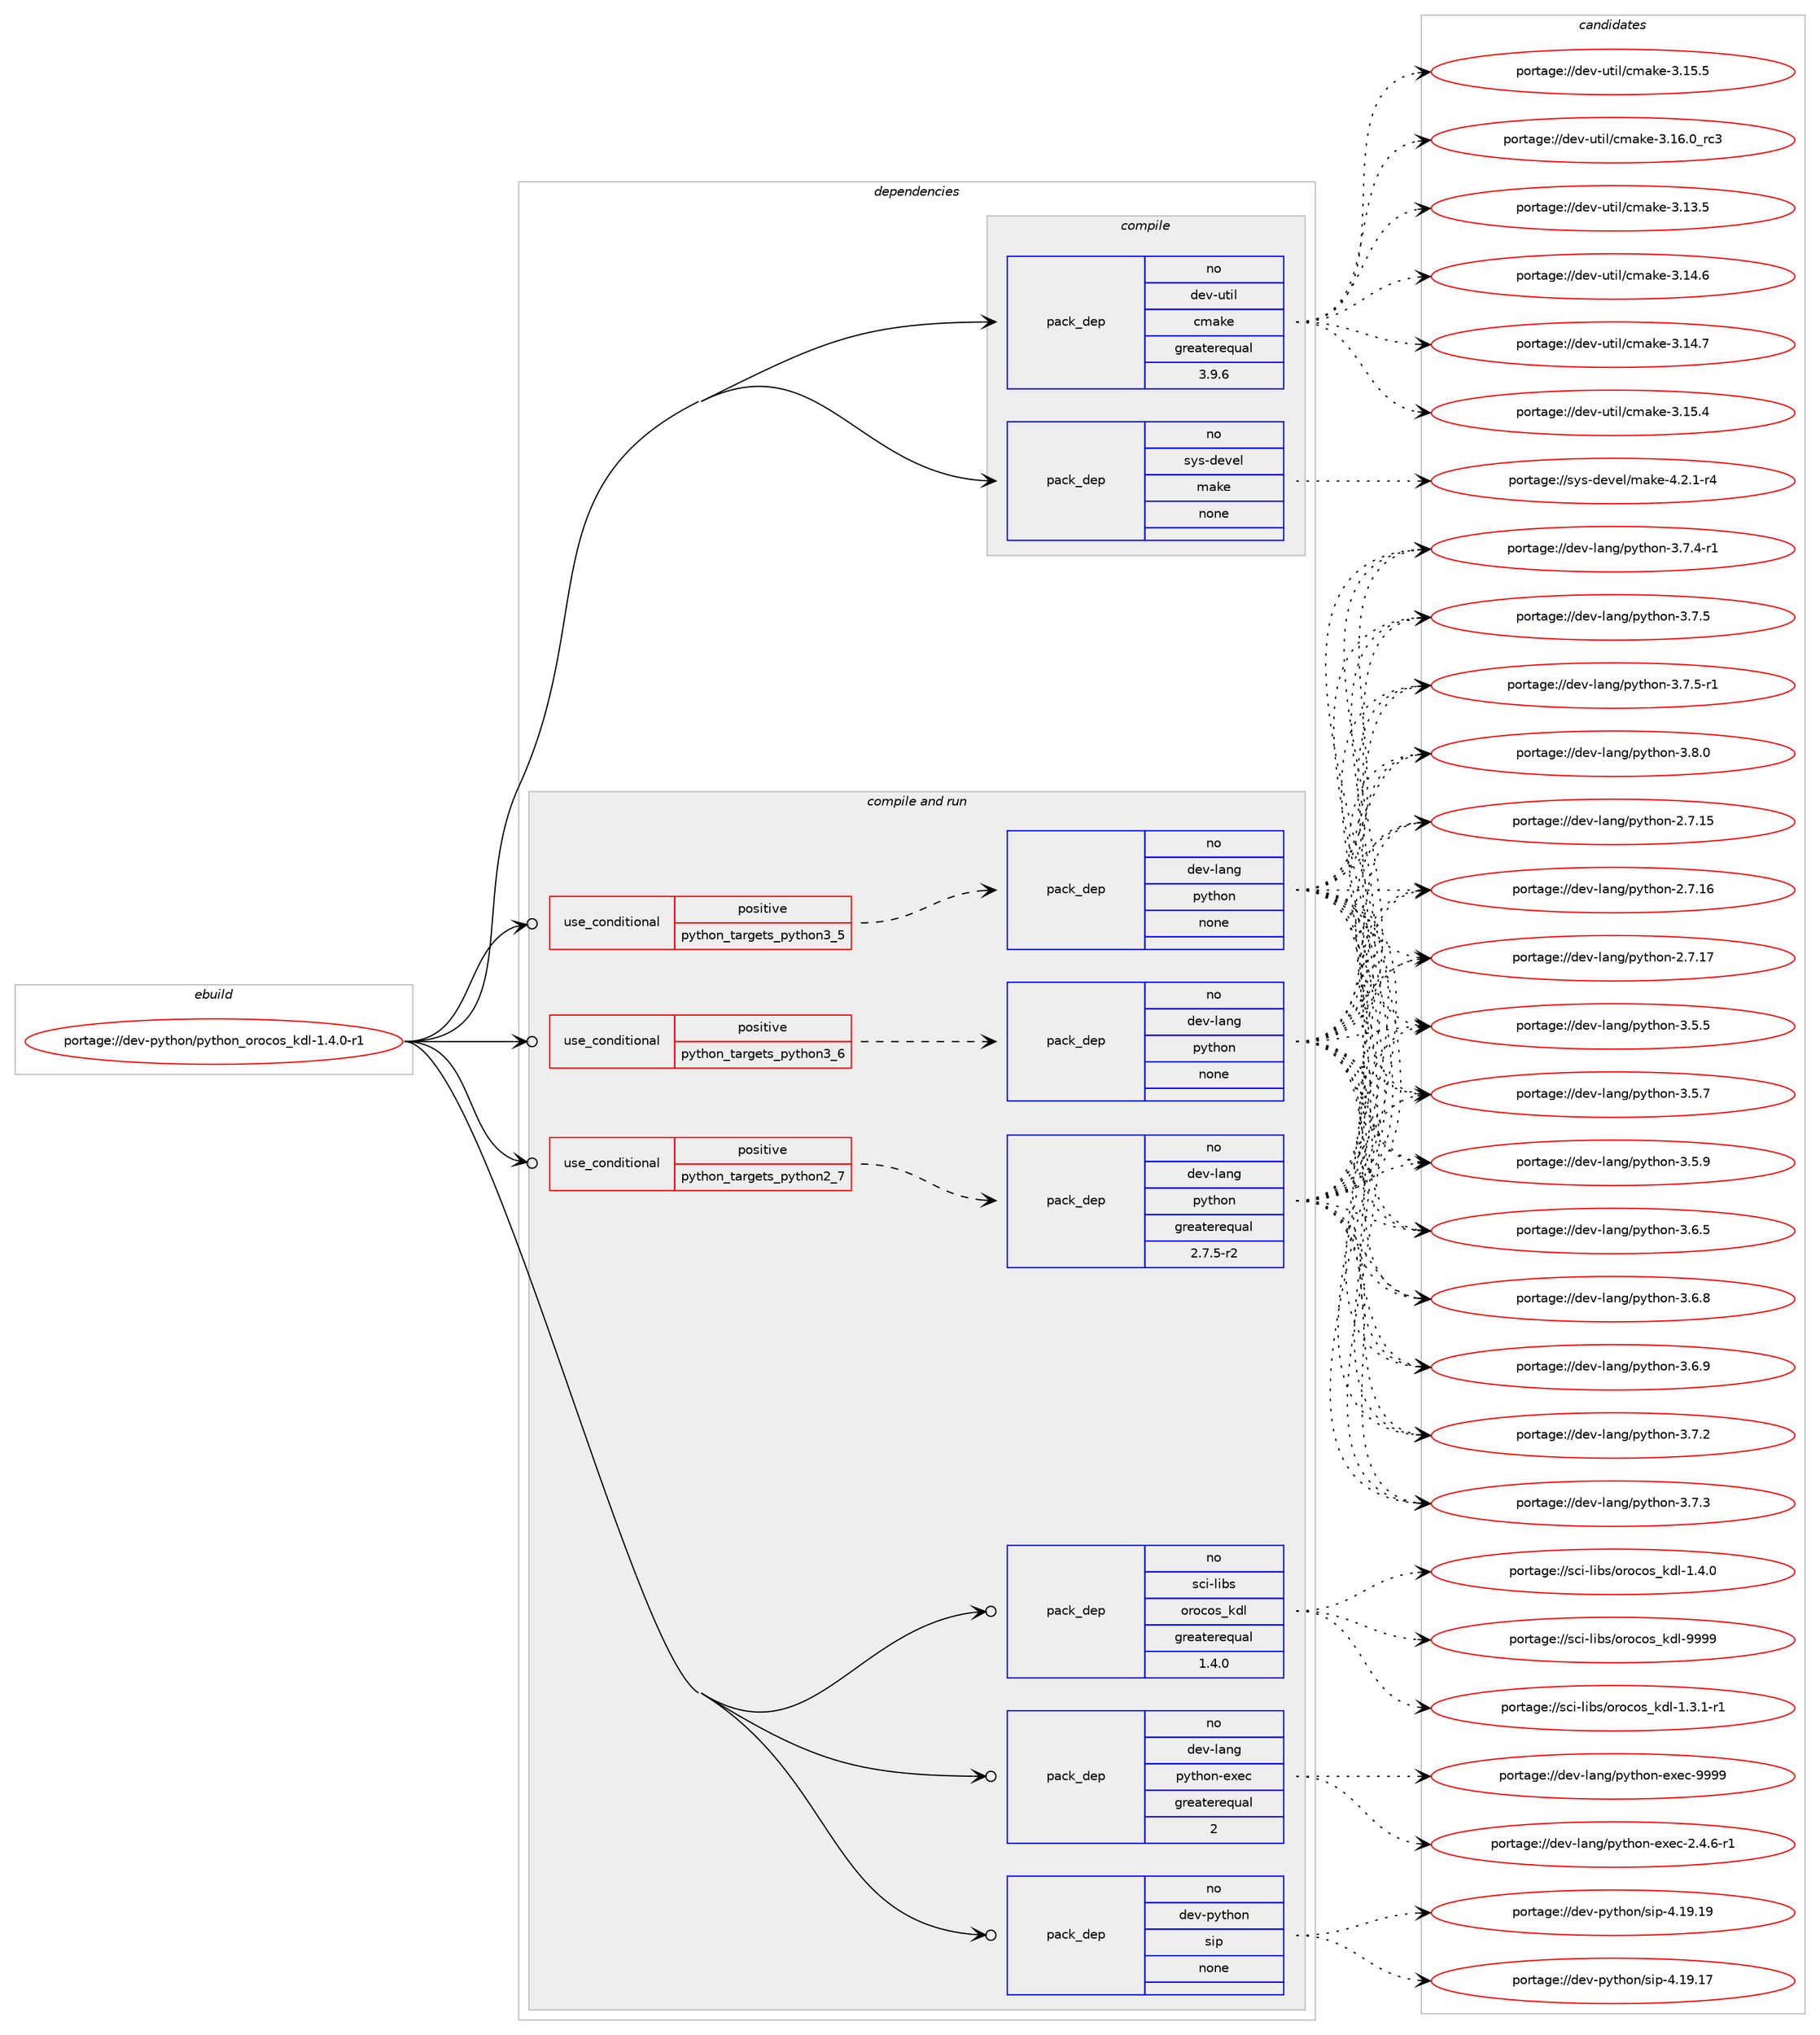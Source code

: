 digraph prolog {

# *************
# Graph options
# *************

newrank=true;
concentrate=true;
compound=true;
graph [rankdir=LR,fontname=Helvetica,fontsize=10,ranksep=1.5];#, ranksep=2.5, nodesep=0.2];
edge  [arrowhead=vee];
node  [fontname=Helvetica,fontsize=10];

# **********
# The ebuild
# **********

subgraph cluster_leftcol {
color=gray;
rank=same;
label=<<i>ebuild</i>>;
id [label="portage://dev-python/python_orocos_kdl-1.4.0-r1", color=red, width=4, href="../dev-python/python_orocos_kdl-1.4.0-r1.svg"];
}

# ****************
# The dependencies
# ****************

subgraph cluster_midcol {
color=gray;
label=<<i>dependencies</i>>;
subgraph cluster_compile {
fillcolor="#eeeeee";
style=filled;
label=<<i>compile</i>>;
subgraph pack127720 {
dependency168463 [label=<<TABLE BORDER="0" CELLBORDER="1" CELLSPACING="0" CELLPADDING="4" WIDTH="220"><TR><TD ROWSPAN="6" CELLPADDING="30">pack_dep</TD></TR><TR><TD WIDTH="110">no</TD></TR><TR><TD>dev-util</TD></TR><TR><TD>cmake</TD></TR><TR><TD>greaterequal</TD></TR><TR><TD>3.9.6</TD></TR></TABLE>>, shape=none, color=blue];
}
id:e -> dependency168463:w [weight=20,style="solid",arrowhead="vee"];
subgraph pack127721 {
dependency168464 [label=<<TABLE BORDER="0" CELLBORDER="1" CELLSPACING="0" CELLPADDING="4" WIDTH="220"><TR><TD ROWSPAN="6" CELLPADDING="30">pack_dep</TD></TR><TR><TD WIDTH="110">no</TD></TR><TR><TD>sys-devel</TD></TR><TR><TD>make</TD></TR><TR><TD>none</TD></TR><TR><TD></TD></TR></TABLE>>, shape=none, color=blue];
}
id:e -> dependency168464:w [weight=20,style="solid",arrowhead="vee"];
}
subgraph cluster_compileandrun {
fillcolor="#eeeeee";
style=filled;
label=<<i>compile and run</i>>;
subgraph cond37349 {
dependency168465 [label=<<TABLE BORDER="0" CELLBORDER="1" CELLSPACING="0" CELLPADDING="4"><TR><TD ROWSPAN="3" CELLPADDING="10">use_conditional</TD></TR><TR><TD>positive</TD></TR><TR><TD>python_targets_python2_7</TD></TR></TABLE>>, shape=none, color=red];
subgraph pack127722 {
dependency168466 [label=<<TABLE BORDER="0" CELLBORDER="1" CELLSPACING="0" CELLPADDING="4" WIDTH="220"><TR><TD ROWSPAN="6" CELLPADDING="30">pack_dep</TD></TR><TR><TD WIDTH="110">no</TD></TR><TR><TD>dev-lang</TD></TR><TR><TD>python</TD></TR><TR><TD>greaterequal</TD></TR><TR><TD>2.7.5-r2</TD></TR></TABLE>>, shape=none, color=blue];
}
dependency168465:e -> dependency168466:w [weight=20,style="dashed",arrowhead="vee"];
}
id:e -> dependency168465:w [weight=20,style="solid",arrowhead="odotvee"];
subgraph cond37350 {
dependency168467 [label=<<TABLE BORDER="0" CELLBORDER="1" CELLSPACING="0" CELLPADDING="4"><TR><TD ROWSPAN="3" CELLPADDING="10">use_conditional</TD></TR><TR><TD>positive</TD></TR><TR><TD>python_targets_python3_5</TD></TR></TABLE>>, shape=none, color=red];
subgraph pack127723 {
dependency168468 [label=<<TABLE BORDER="0" CELLBORDER="1" CELLSPACING="0" CELLPADDING="4" WIDTH="220"><TR><TD ROWSPAN="6" CELLPADDING="30">pack_dep</TD></TR><TR><TD WIDTH="110">no</TD></TR><TR><TD>dev-lang</TD></TR><TR><TD>python</TD></TR><TR><TD>none</TD></TR><TR><TD></TD></TR></TABLE>>, shape=none, color=blue];
}
dependency168467:e -> dependency168468:w [weight=20,style="dashed",arrowhead="vee"];
}
id:e -> dependency168467:w [weight=20,style="solid",arrowhead="odotvee"];
subgraph cond37351 {
dependency168469 [label=<<TABLE BORDER="0" CELLBORDER="1" CELLSPACING="0" CELLPADDING="4"><TR><TD ROWSPAN="3" CELLPADDING="10">use_conditional</TD></TR><TR><TD>positive</TD></TR><TR><TD>python_targets_python3_6</TD></TR></TABLE>>, shape=none, color=red];
subgraph pack127724 {
dependency168470 [label=<<TABLE BORDER="0" CELLBORDER="1" CELLSPACING="0" CELLPADDING="4" WIDTH="220"><TR><TD ROWSPAN="6" CELLPADDING="30">pack_dep</TD></TR><TR><TD WIDTH="110">no</TD></TR><TR><TD>dev-lang</TD></TR><TR><TD>python</TD></TR><TR><TD>none</TD></TR><TR><TD></TD></TR></TABLE>>, shape=none, color=blue];
}
dependency168469:e -> dependency168470:w [weight=20,style="dashed",arrowhead="vee"];
}
id:e -> dependency168469:w [weight=20,style="solid",arrowhead="odotvee"];
subgraph pack127725 {
dependency168471 [label=<<TABLE BORDER="0" CELLBORDER="1" CELLSPACING="0" CELLPADDING="4" WIDTH="220"><TR><TD ROWSPAN="6" CELLPADDING="30">pack_dep</TD></TR><TR><TD WIDTH="110">no</TD></TR><TR><TD>dev-lang</TD></TR><TR><TD>python-exec</TD></TR><TR><TD>greaterequal</TD></TR><TR><TD>2</TD></TR></TABLE>>, shape=none, color=blue];
}
id:e -> dependency168471:w [weight=20,style="solid",arrowhead="odotvee"];
subgraph pack127726 {
dependency168472 [label=<<TABLE BORDER="0" CELLBORDER="1" CELLSPACING="0" CELLPADDING="4" WIDTH="220"><TR><TD ROWSPAN="6" CELLPADDING="30">pack_dep</TD></TR><TR><TD WIDTH="110">no</TD></TR><TR><TD>dev-python</TD></TR><TR><TD>sip</TD></TR><TR><TD>none</TD></TR><TR><TD></TD></TR></TABLE>>, shape=none, color=blue];
}
id:e -> dependency168472:w [weight=20,style="solid",arrowhead="odotvee"];
subgraph pack127727 {
dependency168473 [label=<<TABLE BORDER="0" CELLBORDER="1" CELLSPACING="0" CELLPADDING="4" WIDTH="220"><TR><TD ROWSPAN="6" CELLPADDING="30">pack_dep</TD></TR><TR><TD WIDTH="110">no</TD></TR><TR><TD>sci-libs</TD></TR><TR><TD>orocos_kdl</TD></TR><TR><TD>greaterequal</TD></TR><TR><TD>1.4.0</TD></TR></TABLE>>, shape=none, color=blue];
}
id:e -> dependency168473:w [weight=20,style="solid",arrowhead="odotvee"];
}
subgraph cluster_run {
fillcolor="#eeeeee";
style=filled;
label=<<i>run</i>>;
}
}

# **************
# The candidates
# **************

subgraph cluster_choices {
rank=same;
color=gray;
label=<<i>candidates</i>>;

subgraph choice127720 {
color=black;
nodesep=1;
choiceportage1001011184511711610510847991099710710145514649514653 [label="portage://dev-util/cmake-3.13.5", color=red, width=4,href="../dev-util/cmake-3.13.5.svg"];
choiceportage1001011184511711610510847991099710710145514649524654 [label="portage://dev-util/cmake-3.14.6", color=red, width=4,href="../dev-util/cmake-3.14.6.svg"];
choiceportage1001011184511711610510847991099710710145514649524655 [label="portage://dev-util/cmake-3.14.7", color=red, width=4,href="../dev-util/cmake-3.14.7.svg"];
choiceportage1001011184511711610510847991099710710145514649534652 [label="portage://dev-util/cmake-3.15.4", color=red, width=4,href="../dev-util/cmake-3.15.4.svg"];
choiceportage1001011184511711610510847991099710710145514649534653 [label="portage://dev-util/cmake-3.15.5", color=red, width=4,href="../dev-util/cmake-3.15.5.svg"];
choiceportage1001011184511711610510847991099710710145514649544648951149951 [label="portage://dev-util/cmake-3.16.0_rc3", color=red, width=4,href="../dev-util/cmake-3.16.0_rc3.svg"];
dependency168463:e -> choiceportage1001011184511711610510847991099710710145514649514653:w [style=dotted,weight="100"];
dependency168463:e -> choiceportage1001011184511711610510847991099710710145514649524654:w [style=dotted,weight="100"];
dependency168463:e -> choiceportage1001011184511711610510847991099710710145514649524655:w [style=dotted,weight="100"];
dependency168463:e -> choiceportage1001011184511711610510847991099710710145514649534652:w [style=dotted,weight="100"];
dependency168463:e -> choiceportage1001011184511711610510847991099710710145514649534653:w [style=dotted,weight="100"];
dependency168463:e -> choiceportage1001011184511711610510847991099710710145514649544648951149951:w [style=dotted,weight="100"];
}
subgraph choice127721 {
color=black;
nodesep=1;
choiceportage1151211154510010111810110847109971071014552465046494511452 [label="portage://sys-devel/make-4.2.1-r4", color=red, width=4,href="../sys-devel/make-4.2.1-r4.svg"];
dependency168464:e -> choiceportage1151211154510010111810110847109971071014552465046494511452:w [style=dotted,weight="100"];
}
subgraph choice127722 {
color=black;
nodesep=1;
choiceportage10010111845108971101034711212111610411111045504655464953 [label="portage://dev-lang/python-2.7.15", color=red, width=4,href="../dev-lang/python-2.7.15.svg"];
choiceportage10010111845108971101034711212111610411111045504655464954 [label="portage://dev-lang/python-2.7.16", color=red, width=4,href="../dev-lang/python-2.7.16.svg"];
choiceportage10010111845108971101034711212111610411111045504655464955 [label="portage://dev-lang/python-2.7.17", color=red, width=4,href="../dev-lang/python-2.7.17.svg"];
choiceportage100101118451089711010347112121116104111110455146534653 [label="portage://dev-lang/python-3.5.5", color=red, width=4,href="../dev-lang/python-3.5.5.svg"];
choiceportage100101118451089711010347112121116104111110455146534655 [label="portage://dev-lang/python-3.5.7", color=red, width=4,href="../dev-lang/python-3.5.7.svg"];
choiceportage100101118451089711010347112121116104111110455146534657 [label="portage://dev-lang/python-3.5.9", color=red, width=4,href="../dev-lang/python-3.5.9.svg"];
choiceportage100101118451089711010347112121116104111110455146544653 [label="portage://dev-lang/python-3.6.5", color=red, width=4,href="../dev-lang/python-3.6.5.svg"];
choiceportage100101118451089711010347112121116104111110455146544656 [label="portage://dev-lang/python-3.6.8", color=red, width=4,href="../dev-lang/python-3.6.8.svg"];
choiceportage100101118451089711010347112121116104111110455146544657 [label="portage://dev-lang/python-3.6.9", color=red, width=4,href="../dev-lang/python-3.6.9.svg"];
choiceportage100101118451089711010347112121116104111110455146554650 [label="portage://dev-lang/python-3.7.2", color=red, width=4,href="../dev-lang/python-3.7.2.svg"];
choiceportage100101118451089711010347112121116104111110455146554651 [label="portage://dev-lang/python-3.7.3", color=red, width=4,href="../dev-lang/python-3.7.3.svg"];
choiceportage1001011184510897110103471121211161041111104551465546524511449 [label="portage://dev-lang/python-3.7.4-r1", color=red, width=4,href="../dev-lang/python-3.7.4-r1.svg"];
choiceportage100101118451089711010347112121116104111110455146554653 [label="portage://dev-lang/python-3.7.5", color=red, width=4,href="../dev-lang/python-3.7.5.svg"];
choiceportage1001011184510897110103471121211161041111104551465546534511449 [label="portage://dev-lang/python-3.7.5-r1", color=red, width=4,href="../dev-lang/python-3.7.5-r1.svg"];
choiceportage100101118451089711010347112121116104111110455146564648 [label="portage://dev-lang/python-3.8.0", color=red, width=4,href="../dev-lang/python-3.8.0.svg"];
dependency168466:e -> choiceportage10010111845108971101034711212111610411111045504655464953:w [style=dotted,weight="100"];
dependency168466:e -> choiceportage10010111845108971101034711212111610411111045504655464954:w [style=dotted,weight="100"];
dependency168466:e -> choiceportage10010111845108971101034711212111610411111045504655464955:w [style=dotted,weight="100"];
dependency168466:e -> choiceportage100101118451089711010347112121116104111110455146534653:w [style=dotted,weight="100"];
dependency168466:e -> choiceportage100101118451089711010347112121116104111110455146534655:w [style=dotted,weight="100"];
dependency168466:e -> choiceportage100101118451089711010347112121116104111110455146534657:w [style=dotted,weight="100"];
dependency168466:e -> choiceportage100101118451089711010347112121116104111110455146544653:w [style=dotted,weight="100"];
dependency168466:e -> choiceportage100101118451089711010347112121116104111110455146544656:w [style=dotted,weight="100"];
dependency168466:e -> choiceportage100101118451089711010347112121116104111110455146544657:w [style=dotted,weight="100"];
dependency168466:e -> choiceportage100101118451089711010347112121116104111110455146554650:w [style=dotted,weight="100"];
dependency168466:e -> choiceportage100101118451089711010347112121116104111110455146554651:w [style=dotted,weight="100"];
dependency168466:e -> choiceportage1001011184510897110103471121211161041111104551465546524511449:w [style=dotted,weight="100"];
dependency168466:e -> choiceportage100101118451089711010347112121116104111110455146554653:w [style=dotted,weight="100"];
dependency168466:e -> choiceportage1001011184510897110103471121211161041111104551465546534511449:w [style=dotted,weight="100"];
dependency168466:e -> choiceportage100101118451089711010347112121116104111110455146564648:w [style=dotted,weight="100"];
}
subgraph choice127723 {
color=black;
nodesep=1;
choiceportage10010111845108971101034711212111610411111045504655464953 [label="portage://dev-lang/python-2.7.15", color=red, width=4,href="../dev-lang/python-2.7.15.svg"];
choiceportage10010111845108971101034711212111610411111045504655464954 [label="portage://dev-lang/python-2.7.16", color=red, width=4,href="../dev-lang/python-2.7.16.svg"];
choiceportage10010111845108971101034711212111610411111045504655464955 [label="portage://dev-lang/python-2.7.17", color=red, width=4,href="../dev-lang/python-2.7.17.svg"];
choiceportage100101118451089711010347112121116104111110455146534653 [label="portage://dev-lang/python-3.5.5", color=red, width=4,href="../dev-lang/python-3.5.5.svg"];
choiceportage100101118451089711010347112121116104111110455146534655 [label="portage://dev-lang/python-3.5.7", color=red, width=4,href="../dev-lang/python-3.5.7.svg"];
choiceportage100101118451089711010347112121116104111110455146534657 [label="portage://dev-lang/python-3.5.9", color=red, width=4,href="../dev-lang/python-3.5.9.svg"];
choiceportage100101118451089711010347112121116104111110455146544653 [label="portage://dev-lang/python-3.6.5", color=red, width=4,href="../dev-lang/python-3.6.5.svg"];
choiceportage100101118451089711010347112121116104111110455146544656 [label="portage://dev-lang/python-3.6.8", color=red, width=4,href="../dev-lang/python-3.6.8.svg"];
choiceportage100101118451089711010347112121116104111110455146544657 [label="portage://dev-lang/python-3.6.9", color=red, width=4,href="../dev-lang/python-3.6.9.svg"];
choiceportage100101118451089711010347112121116104111110455146554650 [label="portage://dev-lang/python-3.7.2", color=red, width=4,href="../dev-lang/python-3.7.2.svg"];
choiceportage100101118451089711010347112121116104111110455146554651 [label="portage://dev-lang/python-3.7.3", color=red, width=4,href="../dev-lang/python-3.7.3.svg"];
choiceportage1001011184510897110103471121211161041111104551465546524511449 [label="portage://dev-lang/python-3.7.4-r1", color=red, width=4,href="../dev-lang/python-3.7.4-r1.svg"];
choiceportage100101118451089711010347112121116104111110455146554653 [label="portage://dev-lang/python-3.7.5", color=red, width=4,href="../dev-lang/python-3.7.5.svg"];
choiceportage1001011184510897110103471121211161041111104551465546534511449 [label="portage://dev-lang/python-3.7.5-r1", color=red, width=4,href="../dev-lang/python-3.7.5-r1.svg"];
choiceportage100101118451089711010347112121116104111110455146564648 [label="portage://dev-lang/python-3.8.0", color=red, width=4,href="../dev-lang/python-3.8.0.svg"];
dependency168468:e -> choiceportage10010111845108971101034711212111610411111045504655464953:w [style=dotted,weight="100"];
dependency168468:e -> choiceportage10010111845108971101034711212111610411111045504655464954:w [style=dotted,weight="100"];
dependency168468:e -> choiceportage10010111845108971101034711212111610411111045504655464955:w [style=dotted,weight="100"];
dependency168468:e -> choiceportage100101118451089711010347112121116104111110455146534653:w [style=dotted,weight="100"];
dependency168468:e -> choiceportage100101118451089711010347112121116104111110455146534655:w [style=dotted,weight="100"];
dependency168468:e -> choiceportage100101118451089711010347112121116104111110455146534657:w [style=dotted,weight="100"];
dependency168468:e -> choiceportage100101118451089711010347112121116104111110455146544653:w [style=dotted,weight="100"];
dependency168468:e -> choiceportage100101118451089711010347112121116104111110455146544656:w [style=dotted,weight="100"];
dependency168468:e -> choiceportage100101118451089711010347112121116104111110455146544657:w [style=dotted,weight="100"];
dependency168468:e -> choiceportage100101118451089711010347112121116104111110455146554650:w [style=dotted,weight="100"];
dependency168468:e -> choiceportage100101118451089711010347112121116104111110455146554651:w [style=dotted,weight="100"];
dependency168468:e -> choiceportage1001011184510897110103471121211161041111104551465546524511449:w [style=dotted,weight="100"];
dependency168468:e -> choiceportage100101118451089711010347112121116104111110455146554653:w [style=dotted,weight="100"];
dependency168468:e -> choiceportage1001011184510897110103471121211161041111104551465546534511449:w [style=dotted,weight="100"];
dependency168468:e -> choiceportage100101118451089711010347112121116104111110455146564648:w [style=dotted,weight="100"];
}
subgraph choice127724 {
color=black;
nodesep=1;
choiceportage10010111845108971101034711212111610411111045504655464953 [label="portage://dev-lang/python-2.7.15", color=red, width=4,href="../dev-lang/python-2.7.15.svg"];
choiceportage10010111845108971101034711212111610411111045504655464954 [label="portage://dev-lang/python-2.7.16", color=red, width=4,href="../dev-lang/python-2.7.16.svg"];
choiceportage10010111845108971101034711212111610411111045504655464955 [label="portage://dev-lang/python-2.7.17", color=red, width=4,href="../dev-lang/python-2.7.17.svg"];
choiceportage100101118451089711010347112121116104111110455146534653 [label="portage://dev-lang/python-3.5.5", color=red, width=4,href="../dev-lang/python-3.5.5.svg"];
choiceportage100101118451089711010347112121116104111110455146534655 [label="portage://dev-lang/python-3.5.7", color=red, width=4,href="../dev-lang/python-3.5.7.svg"];
choiceportage100101118451089711010347112121116104111110455146534657 [label="portage://dev-lang/python-3.5.9", color=red, width=4,href="../dev-lang/python-3.5.9.svg"];
choiceportage100101118451089711010347112121116104111110455146544653 [label="portage://dev-lang/python-3.6.5", color=red, width=4,href="../dev-lang/python-3.6.5.svg"];
choiceportage100101118451089711010347112121116104111110455146544656 [label="portage://dev-lang/python-3.6.8", color=red, width=4,href="../dev-lang/python-3.6.8.svg"];
choiceportage100101118451089711010347112121116104111110455146544657 [label="portage://dev-lang/python-3.6.9", color=red, width=4,href="../dev-lang/python-3.6.9.svg"];
choiceportage100101118451089711010347112121116104111110455146554650 [label="portage://dev-lang/python-3.7.2", color=red, width=4,href="../dev-lang/python-3.7.2.svg"];
choiceportage100101118451089711010347112121116104111110455146554651 [label="portage://dev-lang/python-3.7.3", color=red, width=4,href="../dev-lang/python-3.7.3.svg"];
choiceportage1001011184510897110103471121211161041111104551465546524511449 [label="portage://dev-lang/python-3.7.4-r1", color=red, width=4,href="../dev-lang/python-3.7.4-r1.svg"];
choiceportage100101118451089711010347112121116104111110455146554653 [label="portage://dev-lang/python-3.7.5", color=red, width=4,href="../dev-lang/python-3.7.5.svg"];
choiceportage1001011184510897110103471121211161041111104551465546534511449 [label="portage://dev-lang/python-3.7.5-r1", color=red, width=4,href="../dev-lang/python-3.7.5-r1.svg"];
choiceportage100101118451089711010347112121116104111110455146564648 [label="portage://dev-lang/python-3.8.0", color=red, width=4,href="../dev-lang/python-3.8.0.svg"];
dependency168470:e -> choiceportage10010111845108971101034711212111610411111045504655464953:w [style=dotted,weight="100"];
dependency168470:e -> choiceportage10010111845108971101034711212111610411111045504655464954:w [style=dotted,weight="100"];
dependency168470:e -> choiceportage10010111845108971101034711212111610411111045504655464955:w [style=dotted,weight="100"];
dependency168470:e -> choiceportage100101118451089711010347112121116104111110455146534653:w [style=dotted,weight="100"];
dependency168470:e -> choiceportage100101118451089711010347112121116104111110455146534655:w [style=dotted,weight="100"];
dependency168470:e -> choiceportage100101118451089711010347112121116104111110455146534657:w [style=dotted,weight="100"];
dependency168470:e -> choiceportage100101118451089711010347112121116104111110455146544653:w [style=dotted,weight="100"];
dependency168470:e -> choiceportage100101118451089711010347112121116104111110455146544656:w [style=dotted,weight="100"];
dependency168470:e -> choiceportage100101118451089711010347112121116104111110455146544657:w [style=dotted,weight="100"];
dependency168470:e -> choiceportage100101118451089711010347112121116104111110455146554650:w [style=dotted,weight="100"];
dependency168470:e -> choiceportage100101118451089711010347112121116104111110455146554651:w [style=dotted,weight="100"];
dependency168470:e -> choiceportage1001011184510897110103471121211161041111104551465546524511449:w [style=dotted,weight="100"];
dependency168470:e -> choiceportage100101118451089711010347112121116104111110455146554653:w [style=dotted,weight="100"];
dependency168470:e -> choiceportage1001011184510897110103471121211161041111104551465546534511449:w [style=dotted,weight="100"];
dependency168470:e -> choiceportage100101118451089711010347112121116104111110455146564648:w [style=dotted,weight="100"];
}
subgraph choice127725 {
color=black;
nodesep=1;
choiceportage10010111845108971101034711212111610411111045101120101994550465246544511449 [label="portage://dev-lang/python-exec-2.4.6-r1", color=red, width=4,href="../dev-lang/python-exec-2.4.6-r1.svg"];
choiceportage10010111845108971101034711212111610411111045101120101994557575757 [label="portage://dev-lang/python-exec-9999", color=red, width=4,href="../dev-lang/python-exec-9999.svg"];
dependency168471:e -> choiceportage10010111845108971101034711212111610411111045101120101994550465246544511449:w [style=dotted,weight="100"];
dependency168471:e -> choiceportage10010111845108971101034711212111610411111045101120101994557575757:w [style=dotted,weight="100"];
}
subgraph choice127726 {
color=black;
nodesep=1;
choiceportage10010111845112121116104111110471151051124552464957464955 [label="portage://dev-python/sip-4.19.17", color=red, width=4,href="../dev-python/sip-4.19.17.svg"];
choiceportage10010111845112121116104111110471151051124552464957464957 [label="portage://dev-python/sip-4.19.19", color=red, width=4,href="../dev-python/sip-4.19.19.svg"];
dependency168472:e -> choiceportage10010111845112121116104111110471151051124552464957464955:w [style=dotted,weight="100"];
dependency168472:e -> choiceportage10010111845112121116104111110471151051124552464957464957:w [style=dotted,weight="100"];
}
subgraph choice127727 {
color=black;
nodesep=1;
choiceportage1159910545108105981154711111411199111115951071001084549465146494511449 [label="portage://sci-libs/orocos_kdl-1.3.1-r1", color=red, width=4,href="../sci-libs/orocos_kdl-1.3.1-r1.svg"];
choiceportage115991054510810598115471111141119911111595107100108454946524648 [label="portage://sci-libs/orocos_kdl-1.4.0", color=red, width=4,href="../sci-libs/orocos_kdl-1.4.0.svg"];
choiceportage1159910545108105981154711111411199111115951071001084557575757 [label="portage://sci-libs/orocos_kdl-9999", color=red, width=4,href="../sci-libs/orocos_kdl-9999.svg"];
dependency168473:e -> choiceportage1159910545108105981154711111411199111115951071001084549465146494511449:w [style=dotted,weight="100"];
dependency168473:e -> choiceportage115991054510810598115471111141119911111595107100108454946524648:w [style=dotted,weight="100"];
dependency168473:e -> choiceportage1159910545108105981154711111411199111115951071001084557575757:w [style=dotted,weight="100"];
}
}

}
